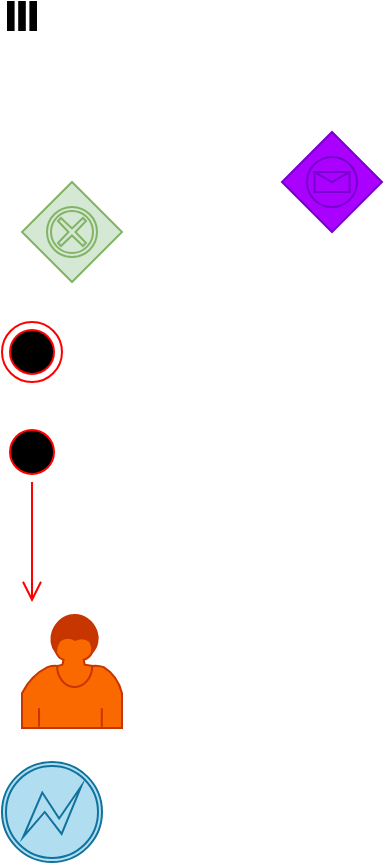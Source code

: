 <mxfile version="11.1.2" type="github"><diagram id="dVDPs9pYLi6KOLRVBQDb" name="第 1 页"><mxGraphModel dx="1033" dy="681" grid="1" gridSize="10" guides="1" tooltips="1" connect="1" arrows="1" fold="1" page="1" pageScale="1" pageWidth="850" pageHeight="1100" math="0" shadow="0"><root><mxCell id="0"/><mxCell id="1" parent="0"/><mxCell id="HvpPx98fmQ4BWxYy0VWE-1" value="" style="shape=mxgraph.bpmn.shape;html=1;verticalLabelPosition=bottom;labelBackgroundColor=#ffffff;verticalAlign=top;align=center;perimeter=rhombusPerimeter;background=gateway;outlineConnect=0;outline=boundInt;symbol=cancel;fillColor=#d5e8d4;strokeColor=#82b366;" vertex="1" parent="1"><mxGeometry x="100" y="1050" width="50" height="50" as="geometry"/></mxCell><mxCell id="HvpPx98fmQ4BWxYy0VWE-2" value="" style="shape=mxgraph.bpmn.shape;html=1;verticalLabelPosition=bottom;labelBackgroundColor=#ffffff;verticalAlign=top;align=center;perimeter=rhombusPerimeter;background=gateway;outlineConnect=0;outline=standard;symbol=message;fillColor=#aa00ff;strokeColor=#7700CC;fontColor=#ffffff;" vertex="1" parent="1"><mxGeometry x="230" y="1025" width="50" height="50" as="geometry"/></mxCell><mxCell id="HvpPx98fmQ4BWxYy0VWE-3" value="" style="shape=parallelMarker;html=1;outlineConnect=0;" vertex="1" parent="1"><mxGeometry x="93" y="960" width="14" height="14" as="geometry"/></mxCell><mxCell id="HvpPx98fmQ4BWxYy0VWE-4" value="" style="ellipse;html=1;shape=endState;fillColor=#000000;strokeColor=#ff0000;" vertex="1" parent="1"><mxGeometry x="90" y="1120" width="30" height="30" as="geometry"/></mxCell><mxCell id="HvpPx98fmQ4BWxYy0VWE-5" value="" style="ellipse;html=1;shape=startState;fillColor=#000000;strokeColor=#ff0000;" vertex="1" parent="1"><mxGeometry x="90" y="1170" width="30" height="30" as="geometry"/></mxCell><mxCell id="HvpPx98fmQ4BWxYy0VWE-6" value="" style="edgeStyle=orthogonalEdgeStyle;html=1;verticalAlign=bottom;endArrow=open;endSize=8;strokeColor=#ff0000;" edge="1" source="HvpPx98fmQ4BWxYy0VWE-5" parent="1"><mxGeometry relative="1" as="geometry"><mxPoint x="105" y="1260" as="targetPoint"/></mxGeometry></mxCell><mxCell id="HvpPx98fmQ4BWxYy0VWE-7" value="" style="shape=mxgraph.bpmn.user_task;html=1;outlineConnect=0;fillColor=#fa6800;strokeColor=#C73500;fontColor=#ffffff;rotation=0;" vertex="1" parent="1"><mxGeometry x="100" y="1266" width="50" height="57" as="geometry"/></mxCell><mxCell id="HvpPx98fmQ4BWxYy0VWE-8" value="" style="shape=mxgraph.bpmn.shape;html=1;verticalLabelPosition=bottom;labelBackgroundColor=#ffffff;verticalAlign=top;align=center;perimeter=ellipsePerimeter;outlineConnect=0;outline=boundInt;symbol=error;fillColor=#b1ddf0;strokeColor=#10739e;" vertex="1" parent="1"><mxGeometry x="90" y="1340" width="50" height="50" as="geometry"/></mxCell></root></mxGraphModel></diagram></mxfile>